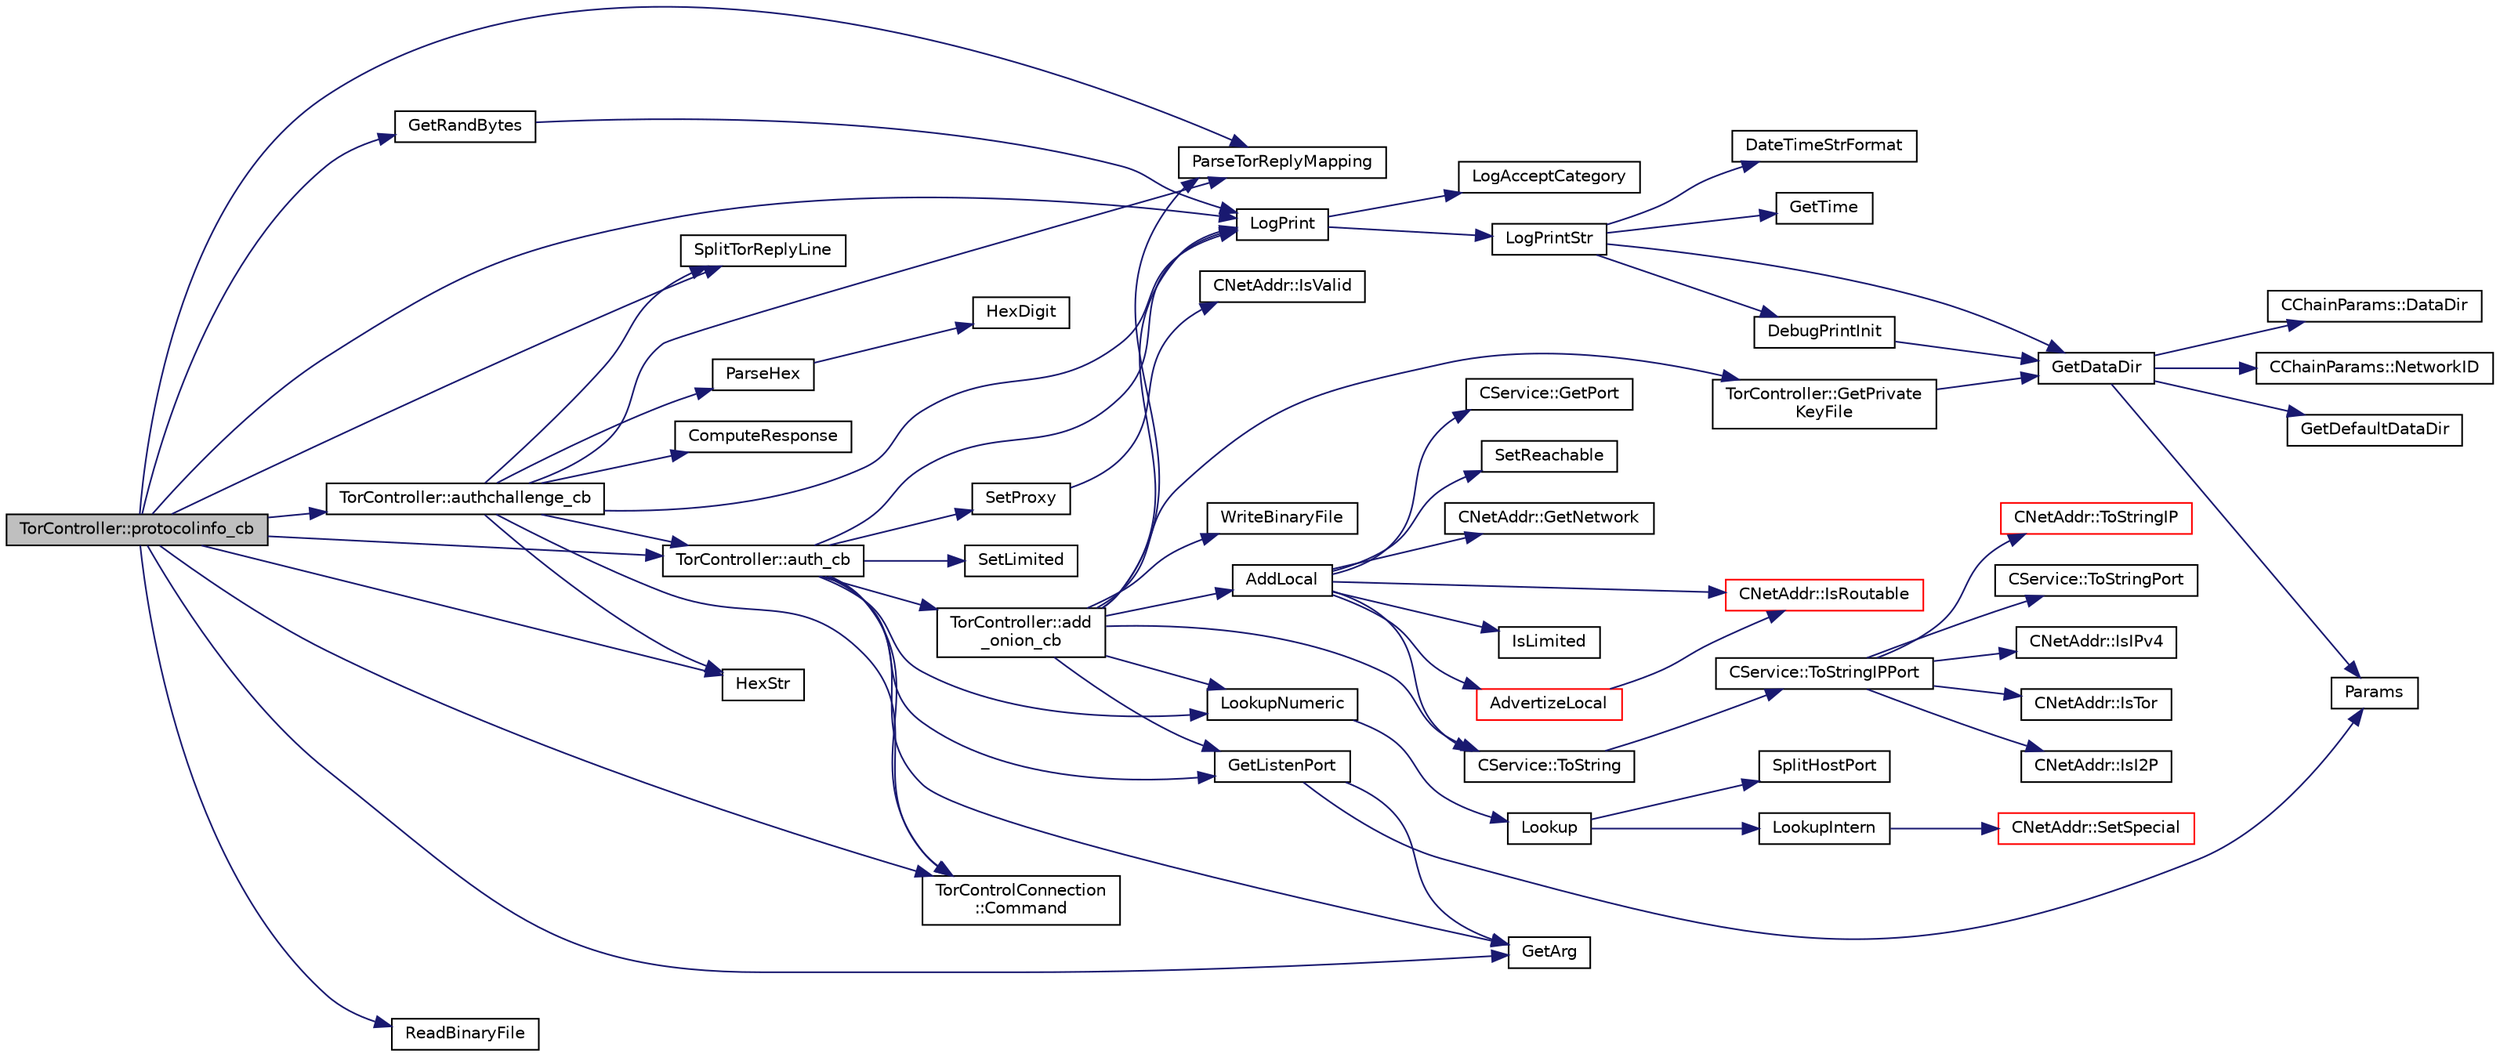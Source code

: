 digraph "TorController::protocolinfo_cb"
{
  edge [fontname="Helvetica",fontsize="10",labelfontname="Helvetica",labelfontsize="10"];
  node [fontname="Helvetica",fontsize="10",shape=record];
  rankdir="LR";
  Node390 [label="TorController::protocolinfo_cb",height=0.2,width=0.4,color="black", fillcolor="grey75", style="filled", fontcolor="black"];
  Node390 -> Node391 [color="midnightblue",fontsize="10",style="solid",fontname="Helvetica"];
  Node391 [label="SplitTorReplyLine",height=0.2,width=0.4,color="black", fillcolor="white", style="filled",URL="$dc/da2/torcontrol_8cpp.html#a450996d9fa7b80fb9dd650ce925e99b1"];
  Node390 -> Node392 [color="midnightblue",fontsize="10",style="solid",fontname="Helvetica"];
  Node392 [label="ParseTorReplyMapping",height=0.2,width=0.4,color="black", fillcolor="white", style="filled",URL="$dc/da2/torcontrol_8cpp.html#ab098931a630a840f4787a611b135d7cb",tooltip="Parse reply arguments in the form &#39;METHODS=COOKIE,SAFECOOKIE COOKIEFILE=\".../control_auth_cookie\"&#39;. "];
  Node390 -> Node393 [color="midnightblue",fontsize="10",style="solid",fontname="Helvetica"];
  Node393 [label="LogPrint",height=0.2,width=0.4,color="black", fillcolor="white", style="filled",URL="$d8/d3c/util_8h.html#aab1f837a2366f424bdc996fdf6352171"];
  Node393 -> Node394 [color="midnightblue",fontsize="10",style="solid",fontname="Helvetica"];
  Node394 [label="LogAcceptCategory",height=0.2,width=0.4,color="black", fillcolor="white", style="filled",URL="$d8/d3c/util_8h.html#a343d2a13efe00125f78d25dafb0a8d98"];
  Node393 -> Node395 [color="midnightblue",fontsize="10",style="solid",fontname="Helvetica"];
  Node395 [label="LogPrintStr",height=0.2,width=0.4,color="black", fillcolor="white", style="filled",URL="$d8/d3c/util_8h.html#afd4c3002b2797c0560adddb6af3ca1da"];
  Node395 -> Node396 [color="midnightblue",fontsize="10",style="solid",fontname="Helvetica"];
  Node396 [label="DebugPrintInit",height=0.2,width=0.4,color="black", fillcolor="white", style="filled",URL="$df/d2d/util_8cpp.html#a751ff5f21d880737811136b5e0bcea12"];
  Node396 -> Node397 [color="midnightblue",fontsize="10",style="solid",fontname="Helvetica"];
  Node397 [label="GetDataDir",height=0.2,width=0.4,color="black", fillcolor="white", style="filled",URL="$df/d2d/util_8cpp.html#ab83866a054745d4b30a3948a1b44beba"];
  Node397 -> Node398 [color="midnightblue",fontsize="10",style="solid",fontname="Helvetica"];
  Node398 [label="Params",height=0.2,width=0.4,color="black", fillcolor="white", style="filled",URL="$df/dbf/chainparams_8cpp.html#ace5c5b706d71a324a417dd2db394fd4a",tooltip="Return the currently selected parameters. "];
  Node397 -> Node399 [color="midnightblue",fontsize="10",style="solid",fontname="Helvetica"];
  Node399 [label="CChainParams::NetworkID",height=0.2,width=0.4,color="black", fillcolor="white", style="filled",URL="$d1/d4f/class_c_chain_params.html#a90dc493ec0c0325c98c3ac06eb99862b"];
  Node397 -> Node400 [color="midnightblue",fontsize="10",style="solid",fontname="Helvetica"];
  Node400 [label="GetDefaultDataDir",height=0.2,width=0.4,color="black", fillcolor="white", style="filled",URL="$df/d2d/util_8cpp.html#ab272995de020a3bcbf743be630e485c6"];
  Node397 -> Node401 [color="midnightblue",fontsize="10",style="solid",fontname="Helvetica"];
  Node401 [label="CChainParams::DataDir",height=0.2,width=0.4,color="black", fillcolor="white", style="filled",URL="$d1/d4f/class_c_chain_params.html#a959488b5d8e6fe62857940b831d73a78"];
  Node395 -> Node397 [color="midnightblue",fontsize="10",style="solid",fontname="Helvetica"];
  Node395 -> Node402 [color="midnightblue",fontsize="10",style="solid",fontname="Helvetica"];
  Node402 [label="DateTimeStrFormat",height=0.2,width=0.4,color="black", fillcolor="white", style="filled",URL="$df/d2d/util_8cpp.html#a749bc6776c8ec72d7c5e4dea56aee415"];
  Node395 -> Node403 [color="midnightblue",fontsize="10",style="solid",fontname="Helvetica"];
  Node403 [label="GetTime",height=0.2,width=0.4,color="black", fillcolor="white", style="filled",URL="$df/d2d/util_8cpp.html#a46fac5fba8ba905b5f9acb364f5d8c6f"];
  Node390 -> Node404 [color="midnightblue",fontsize="10",style="solid",fontname="Helvetica"];
  Node404 [label="GetArg",height=0.2,width=0.4,color="black", fillcolor="white", style="filled",URL="$df/d2d/util_8cpp.html#a24f685720bf40370e5bd2a192ad50cd8",tooltip="Return string argument or default value. "];
  Node390 -> Node405 [color="midnightblue",fontsize="10",style="solid",fontname="Helvetica"];
  Node405 [label="TorControlConnection\l::Command",height=0.2,width=0.4,color="black", fillcolor="white", style="filled",URL="$df/dc6/class_tor_control_connection.html#a5d0292a1389bb0f78d15fe6c06a2baeb",tooltip="Send a command, register a handler for the reply. "];
  Node390 -> Node406 [color="midnightblue",fontsize="10",style="solid",fontname="Helvetica"];
  Node406 [label="TorController::auth_cb",height=0.2,width=0.4,color="black", fillcolor="white", style="filled",URL="$da/dd9/class_tor_controller.html#ae36bc33cb3088384517c68f71e9944ce",tooltip="Callback for AUTHENTICATE result. "];
  Node406 -> Node393 [color="midnightblue",fontsize="10",style="solid",fontname="Helvetica"];
  Node406 -> Node404 [color="midnightblue",fontsize="10",style="solid",fontname="Helvetica"];
  Node406 -> Node407 [color="midnightblue",fontsize="10",style="solid",fontname="Helvetica"];
  Node407 [label="LookupNumeric",height=0.2,width=0.4,color="black", fillcolor="white", style="filled",URL="$d0/d0e/netbase_8cpp.html#aca44bd756958aa16d8d8703e4c90c936"];
  Node407 -> Node408 [color="midnightblue",fontsize="10",style="solid",fontname="Helvetica"];
  Node408 [label="Lookup",height=0.2,width=0.4,color="black", fillcolor="white", style="filled",URL="$d0/d0e/netbase_8cpp.html#a56a2f4bcb9fb77b5efe358f804f642cc"];
  Node408 -> Node409 [color="midnightblue",fontsize="10",style="solid",fontname="Helvetica"];
  Node409 [label="SplitHostPort",height=0.2,width=0.4,color="black", fillcolor="white", style="filled",URL="$d0/d0e/netbase_8cpp.html#a1b1ce2ba1ffe40785e65ec3ad5a20e79"];
  Node408 -> Node410 [color="midnightblue",fontsize="10",style="solid",fontname="Helvetica"];
  Node410 [label="LookupIntern",height=0.2,width=0.4,color="black", fillcolor="white", style="filled",URL="$d0/d0e/netbase_8cpp.html#a9fee8268e1061be54e4826caf0258f9d"];
  Node410 -> Node411 [color="midnightblue",fontsize="10",style="solid",fontname="Helvetica"];
  Node411 [label="CNetAddr::SetSpecial",height=0.2,width=0.4,color="red", fillcolor="white", style="filled",URL="$d3/dc3/class_c_net_addr.html#aa3e44dfd064d9d8da1cb48cdcb7dd231"];
  Node406 -> Node416 [color="midnightblue",fontsize="10",style="solid",fontname="Helvetica"];
  Node416 [label="SetProxy",height=0.2,width=0.4,color="black", fillcolor="white", style="filled",URL="$d0/d0e/netbase_8cpp.html#a3ccc60f085d827551f6049786124dad0"];
  Node416 -> Node417 [color="midnightblue",fontsize="10",style="solid",fontname="Helvetica"];
  Node417 [label="CNetAddr::IsValid",height=0.2,width=0.4,color="black", fillcolor="white", style="filled",URL="$d3/dc3/class_c_net_addr.html#a6fe20b8da9701ca5dc2af078e2e8ac25"];
  Node406 -> Node418 [color="midnightblue",fontsize="10",style="solid",fontname="Helvetica"];
  Node418 [label="SetLimited",height=0.2,width=0.4,color="black", fillcolor="white", style="filled",URL="$dd/d84/net_8cpp.html#a2f6d62a9d456bf38003df3815b707f46",tooltip="Make a particular network entirely off-limits (no automatic connects to it) "];
  Node406 -> Node405 [color="midnightblue",fontsize="10",style="solid",fontname="Helvetica"];
  Node406 -> Node419 [color="midnightblue",fontsize="10",style="solid",fontname="Helvetica"];
  Node419 [label="GetListenPort",height=0.2,width=0.4,color="black", fillcolor="white", style="filled",URL="$dd/d84/net_8cpp.html#af6d341a24d761a509fca026458cf2f72"];
  Node419 -> Node404 [color="midnightblue",fontsize="10",style="solid",fontname="Helvetica"];
  Node419 -> Node398 [color="midnightblue",fontsize="10",style="solid",fontname="Helvetica"];
  Node406 -> Node420 [color="midnightblue",fontsize="10",style="solid",fontname="Helvetica"];
  Node420 [label="TorController::add\l_onion_cb",height=0.2,width=0.4,color="black", fillcolor="white", style="filled",URL="$da/dd9/class_tor_controller.html#a78b762c14a006b2f509261a95963ff67",tooltip="Callback for ADD_ONION result. "];
  Node420 -> Node393 [color="midnightblue",fontsize="10",style="solid",fontname="Helvetica"];
  Node420 -> Node392 [color="midnightblue",fontsize="10",style="solid",fontname="Helvetica"];
  Node420 -> Node407 [color="midnightblue",fontsize="10",style="solid",fontname="Helvetica"];
  Node420 -> Node419 [color="midnightblue",fontsize="10",style="solid",fontname="Helvetica"];
  Node420 -> Node421 [color="midnightblue",fontsize="10",style="solid",fontname="Helvetica"];
  Node421 [label="CService::ToString",height=0.2,width=0.4,color="black", fillcolor="white", style="filled",URL="$d3/dcc/class_c_service.html#a225473158bc07c87a6a862160d73cfea"];
  Node421 -> Node422 [color="midnightblue",fontsize="10",style="solid",fontname="Helvetica"];
  Node422 [label="CService::ToStringIPPort",height=0.2,width=0.4,color="black", fillcolor="white", style="filled",URL="$d3/dcc/class_c_service.html#a224204c838b12eeb49ca7eabe6f75004"];
  Node422 -> Node423 [color="midnightblue",fontsize="10",style="solid",fontname="Helvetica"];
  Node423 [label="CNetAddr::IsIPv4",height=0.2,width=0.4,color="black", fillcolor="white", style="filled",URL="$d3/dc3/class_c_net_addr.html#a7021b79e9a33c342b68db09dbb6c2293"];
  Node422 -> Node424 [color="midnightblue",fontsize="10",style="solid",fontname="Helvetica"];
  Node424 [label="CNetAddr::IsTor",height=0.2,width=0.4,color="black", fillcolor="white", style="filled",URL="$d3/dc3/class_c_net_addr.html#a4db37b4997ff3b8c57959f2aa915a9a3"];
  Node422 -> Node425 [color="midnightblue",fontsize="10",style="solid",fontname="Helvetica"];
  Node425 [label="CNetAddr::IsI2P",height=0.2,width=0.4,color="black", fillcolor="white", style="filled",URL="$d3/dc3/class_c_net_addr.html#afc07b09ccfd8406c5aa30ce009727eab"];
  Node422 -> Node426 [color="midnightblue",fontsize="10",style="solid",fontname="Helvetica"];
  Node426 [label="CNetAddr::ToStringIP",height=0.2,width=0.4,color="red", fillcolor="white", style="filled",URL="$d3/dc3/class_c_net_addr.html#a0c8d9b5ed3824546ff4dccca3b28b073"];
  Node422 -> Node432 [color="midnightblue",fontsize="10",style="solid",fontname="Helvetica"];
  Node432 [label="CService::ToStringPort",height=0.2,width=0.4,color="black", fillcolor="white", style="filled",URL="$d3/dcc/class_c_service.html#a95d6f24b6a613fca24734ba4e38ef3dc"];
  Node420 -> Node433 [color="midnightblue",fontsize="10",style="solid",fontname="Helvetica"];
  Node433 [label="WriteBinaryFile",height=0.2,width=0.4,color="black", fillcolor="white", style="filled",URL="$dc/da2/torcontrol_8cpp.html#ae2cf864ba3770a65bc76b55c5dd244d8",tooltip="Write contents of std::string to a file. "];
  Node420 -> Node434 [color="midnightblue",fontsize="10",style="solid",fontname="Helvetica"];
  Node434 [label="TorController::GetPrivate\lKeyFile",height=0.2,width=0.4,color="black", fillcolor="white", style="filled",URL="$da/dd9/class_tor_controller.html#a524481ece961670f745dbbfb4d9d5a33",tooltip="Get name fo file to store private key in. "];
  Node434 -> Node397 [color="midnightblue",fontsize="10",style="solid",fontname="Helvetica"];
  Node420 -> Node435 [color="midnightblue",fontsize="10",style="solid",fontname="Helvetica"];
  Node435 [label="AddLocal",height=0.2,width=0.4,color="black", fillcolor="white", style="filled",URL="$dd/d84/net_8cpp.html#abb92a02eecc581e8927c8a6e31968645"];
  Node435 -> Node436 [color="midnightblue",fontsize="10",style="solid",fontname="Helvetica"];
  Node436 [label="CNetAddr::IsRoutable",height=0.2,width=0.4,color="red", fillcolor="white", style="filled",URL="$d3/dc3/class_c_net_addr.html#a4e3b2fea2a6151c76684b3812df4a5c3"];
  Node435 -> Node438 [color="midnightblue",fontsize="10",style="solid",fontname="Helvetica"];
  Node438 [label="IsLimited",height=0.2,width=0.4,color="black", fillcolor="white", style="filled",URL="$dd/d84/net_8cpp.html#a96eb2fba6d80870802ac787b6ada4beb"];
  Node435 -> Node421 [color="midnightblue",fontsize="10",style="solid",fontname="Helvetica"];
  Node435 -> Node439 [color="midnightblue",fontsize="10",style="solid",fontname="Helvetica"];
  Node439 [label="CService::GetPort",height=0.2,width=0.4,color="black", fillcolor="white", style="filled",URL="$d3/dcc/class_c_service.html#a71caa0d6aa6ab12758bde8b6a6bcfd2a"];
  Node435 -> Node440 [color="midnightblue",fontsize="10",style="solid",fontname="Helvetica"];
  Node440 [label="SetReachable",height=0.2,width=0.4,color="black", fillcolor="white", style="filled",URL="$dd/d84/net_8cpp.html#a89098b55df7d627a7a3c7f367cae24e6"];
  Node435 -> Node441 [color="midnightblue",fontsize="10",style="solid",fontname="Helvetica"];
  Node441 [label="CNetAddr::GetNetwork",height=0.2,width=0.4,color="black", fillcolor="white", style="filled",URL="$d3/dc3/class_c_net_addr.html#ad0162f2629f552a65acf934e1629c1db"];
  Node435 -> Node442 [color="midnightblue",fontsize="10",style="solid",fontname="Helvetica"];
  Node442 [label="AdvertizeLocal",height=0.2,width=0.4,color="red", fillcolor="white", style="filled",URL="$dd/d84/net_8cpp.html#a11932bbb34fc72238e9069c6e5363108"];
  Node442 -> Node436 [color="midnightblue",fontsize="10",style="solid",fontname="Helvetica"];
  Node390 -> Node452 [color="midnightblue",fontsize="10",style="solid",fontname="Helvetica"];
  Node452 [label="ReadBinaryFile",height=0.2,width=0.4,color="black", fillcolor="white", style="filled",URL="$dc/da2/torcontrol_8cpp.html#aad1e3628302e6d0dc9dea3ca5772f713",tooltip="Read full contents of a file and return them in a std::string. "];
  Node390 -> Node451 [color="midnightblue",fontsize="10",style="solid",fontname="Helvetica"];
  Node451 [label="GetRandBytes",height=0.2,width=0.4,color="black", fillcolor="white", style="filled",URL="$df/d2d/util_8cpp.html#acf52c2aa8213c7b15e26594a2264ed8a"];
  Node451 -> Node393 [color="midnightblue",fontsize="10",style="solid",fontname="Helvetica"];
  Node390 -> Node453 [color="midnightblue",fontsize="10",style="solid",fontname="Helvetica"];
  Node453 [label="HexStr",height=0.2,width=0.4,color="black", fillcolor="white", style="filled",URL="$d8/d3c/util_8h.html#ace13a819ca4e98c22847d26b3b357e75"];
  Node390 -> Node454 [color="midnightblue",fontsize="10",style="solid",fontname="Helvetica"];
  Node454 [label="TorController::authchallenge_cb",height=0.2,width=0.4,color="black", fillcolor="white", style="filled",URL="$da/dd9/class_tor_controller.html#a86f1396b9f242183ffe777e0951eb997",tooltip="Callback for AUTHCHALLENGE result. "];
  Node454 -> Node393 [color="midnightblue",fontsize="10",style="solid",fontname="Helvetica"];
  Node454 -> Node391 [color="midnightblue",fontsize="10",style="solid",fontname="Helvetica"];
  Node454 -> Node392 [color="midnightblue",fontsize="10",style="solid",fontname="Helvetica"];
  Node454 -> Node455 [color="midnightblue",fontsize="10",style="solid",fontname="Helvetica"];
  Node455 [label="ParseHex",height=0.2,width=0.4,color="black", fillcolor="white", style="filled",URL="$df/d2d/util_8cpp.html#abea395175fbc4a788ed0f0a41710b8a7"];
  Node455 -> Node456 [color="midnightblue",fontsize="10",style="solid",fontname="Helvetica"];
  Node456 [label="HexDigit",height=0.2,width=0.4,color="black", fillcolor="white", style="filled",URL="$df/d2d/util_8cpp.html#aa59e8a8c5a39cb5041f93bb95dd02119"];
  Node454 -> Node453 [color="midnightblue",fontsize="10",style="solid",fontname="Helvetica"];
  Node454 -> Node457 [color="midnightblue",fontsize="10",style="solid",fontname="Helvetica"];
  Node457 [label="ComputeResponse",height=0.2,width=0.4,color="black", fillcolor="white", style="filled",URL="$dc/da2/torcontrol_8cpp.html#a3bec9f0fc81ce833a74f5066024c9ee8",tooltip="Compute Tor SAFECOOKIE response. "];
  Node454 -> Node405 [color="midnightblue",fontsize="10",style="solid",fontname="Helvetica"];
  Node454 -> Node406 [color="midnightblue",fontsize="10",style="solid",fontname="Helvetica"];
}
